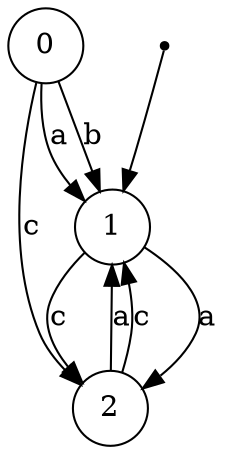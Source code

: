 digraph G {
"0"[shape = circle color = "black"];
"1"[shape = circle color = "black"];
"___NEVER_USE_THIS_NAME___1"[fontSize = 1 shape = point]; 
{"___NEVER_USE_THIS_NAME___1"}->{"1"}; 
"2"[shape = circle color = "black"];
"1"->{"2"} [label = "a" color = "black" arrowhead = "normal" ]; 
"1"->{"2"} [label = "c" color = "black" arrowhead = "normal" ]; 
"0"->{"1"} [label = "b" color = "black" arrowhead = "normal" ]; 
"0"->{"1"} [label = "a" color = "black" arrowhead = "normal" ]; 
"0"->{"2"} [label = "c" color = "black" arrowhead = "normal" ]; 
"2"->{"1"} [label = "a" color = "black" arrowhead = "normal" ]; 
"2"->{"1"} [label = "c" color = "black" arrowhead = "normal" ]; 
}
